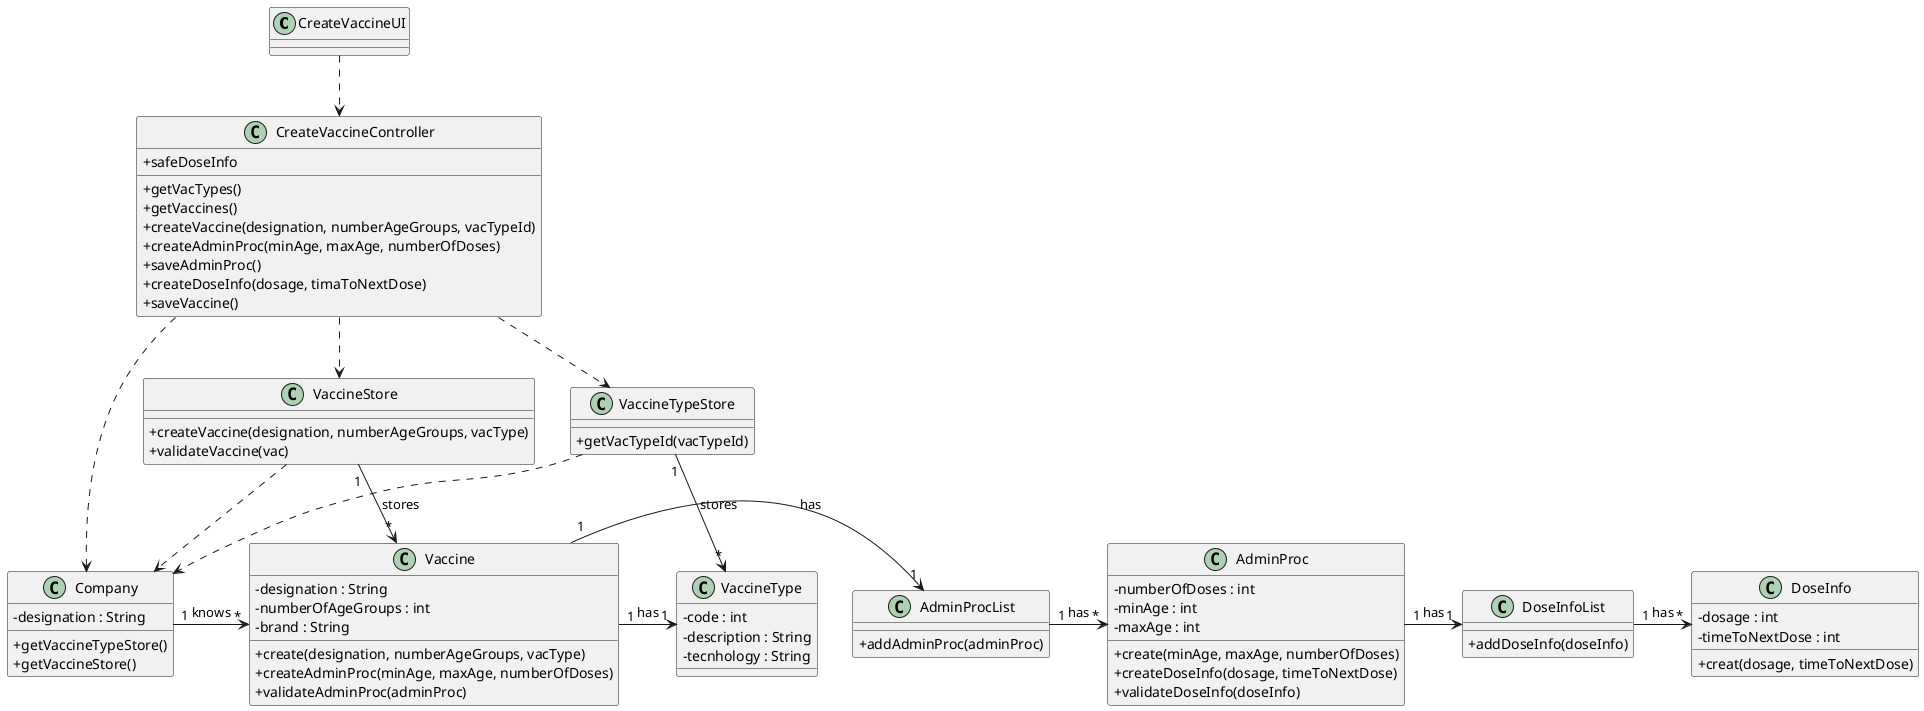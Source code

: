 @startuml
skinparam classAttributeIconSize 0

class CreateVaccineUI{

}

class CreateVaccineController{
    +getVacTypes()
    +getVaccines()
    +createVaccine(designation, numberAgeGroups, vacTypeId)
    +createAdminProc(minAge, maxAge, numberOfDoses)
    +saveAdminProc()
    +createDoseInfo(dosage, timaToNextDose)
    +safeDoseInfo
    +saveVaccine()
}

class Company{
    -designation : String

    +getVaccineTypeStore()
    +getVaccineStore()
}

class VaccineTypeStore{
    +getVacTypeId(vacTypeId)
}

class VaccineStore{
    +createVaccine(designation, numberAgeGroups, vacType)
    +validateVaccine(vac)
}

class Vaccine{
    -designation : String
    -numberOfAgeGroups : int
    -brand : String

    +create(designation, numberAgeGroups, vacType)
    +createAdminProc(minAge, maxAge, numberOfDoses)
    +validateAdminProc(adminProc)
}

class VaccineType{
    -code : int
    -description : String
    -tecnhology : String
}

class AdminProc{
    -numberOfDoses : int
    -minAge : int
    -maxAge : int

    +create(minAge, maxAge, numberOfDoses)
    +createDoseInfo(dosage, timeToNextDose)
    +validateDoseInfo(doseInfo)
}

class AdminProcList{
    +addAdminProc(adminProc)
}

class DoseInfo{
    -dosage : int
    -timeToNextDose : int

    +creat(dosage, timeToNextDose)
}

class DoseInfoList{
    +addDoseInfo(doseInfo)
}

CreateVaccineUI ..> CreateVaccineController
CreateVaccineController ..> VaccineStore
CreateVaccineController ..> VaccineTypeStore
CreateVaccineController ..> Company
VaccineStore ..> Company
VaccineStore "1" -> "*" Vaccine : stores
VaccineTypeStore ..> Company
VaccineTypeStore "1" -> "*" VaccineType : stores
Company "1" -> "*" Vaccine : knows
Vaccine "1" -> "1" AdminProcList : has
Vaccine "1" -> "1" VaccineType : has
AdminProcList "1" -> "*" AdminProc : has
AdminProc "1" -> "1" DoseInfoList : has
DoseInfoList "1" -> "*" DoseInfo : has

@enduml